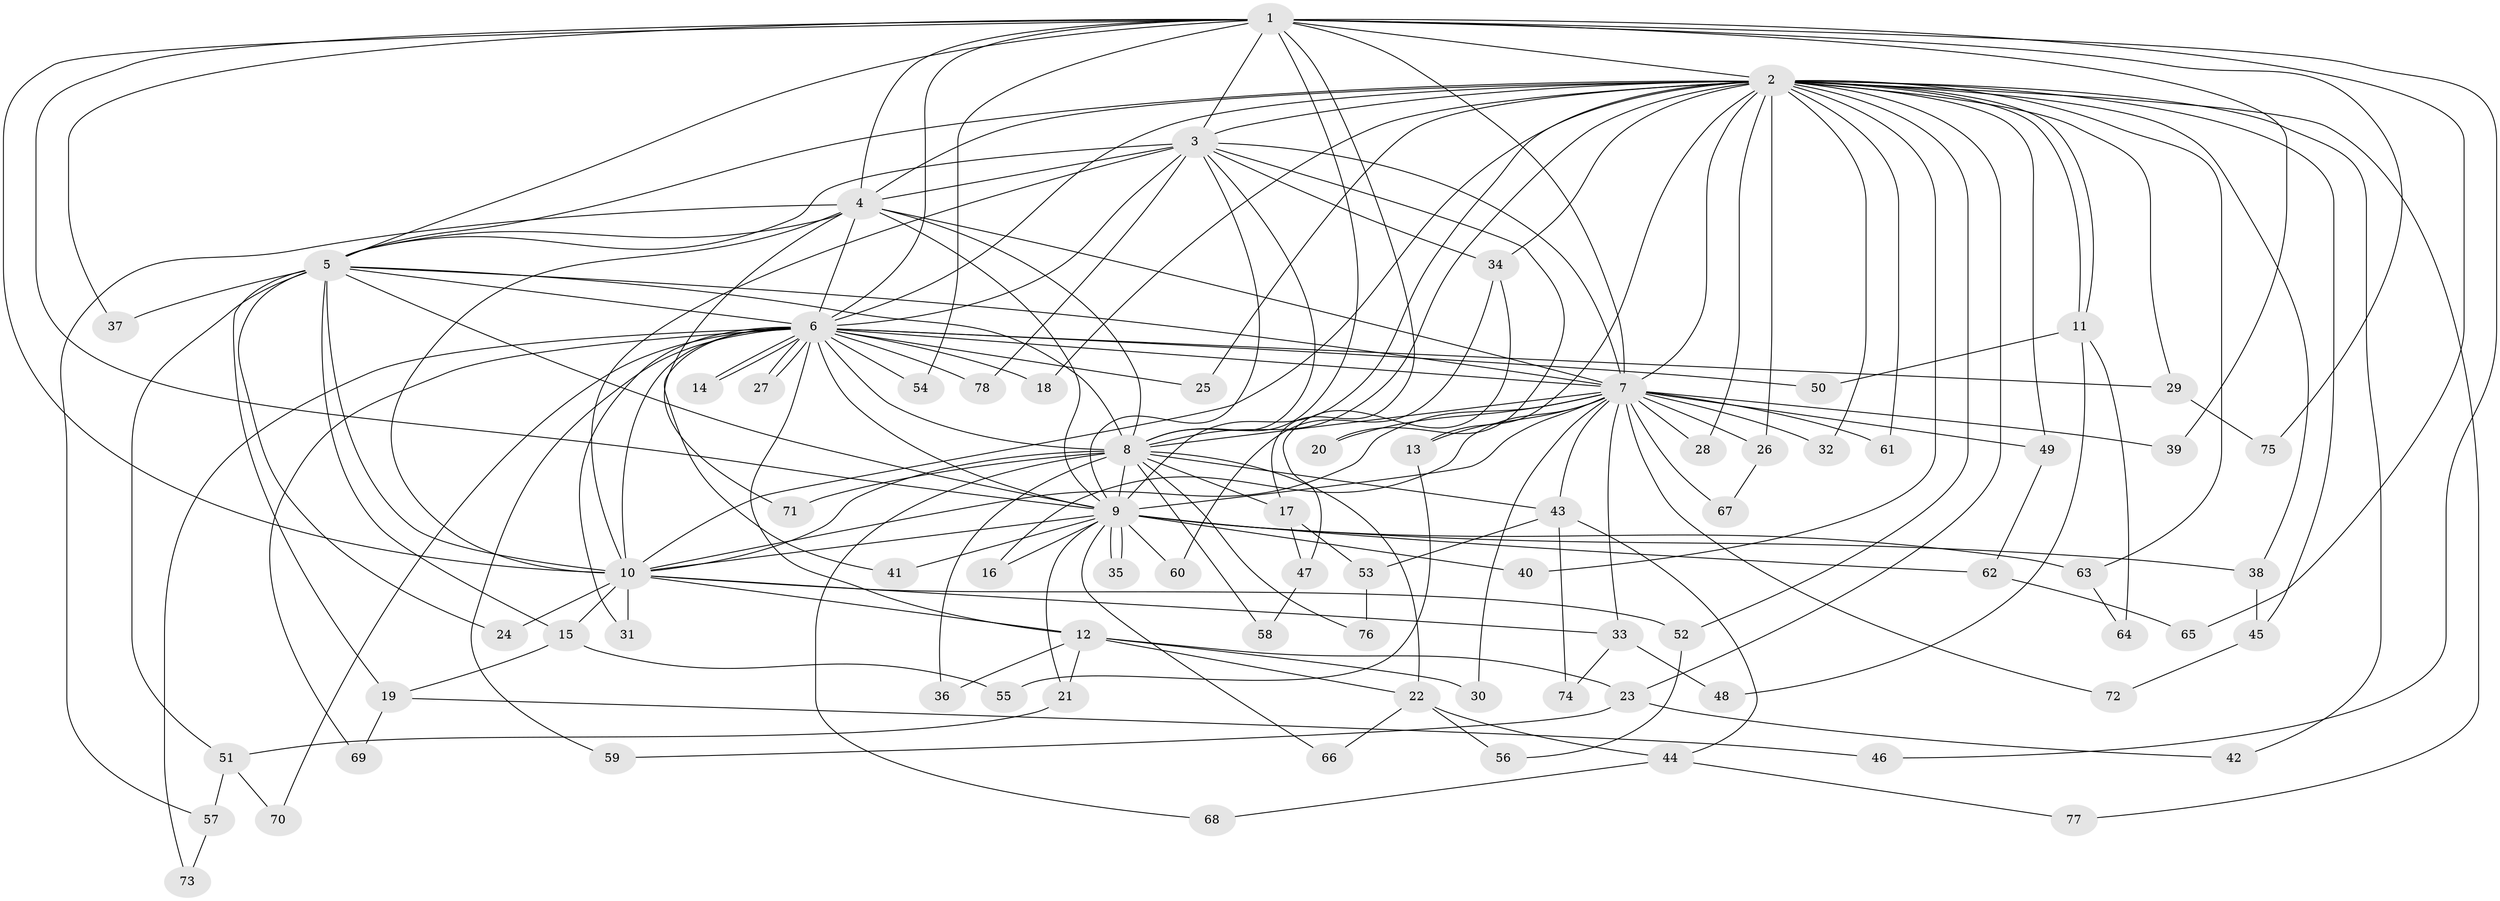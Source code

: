 // Generated by graph-tools (version 1.1) at 2025/35/03/09/25 02:35:07]
// undirected, 78 vertices, 181 edges
graph export_dot {
graph [start="1"]
  node [color=gray90,style=filled];
  1;
  2;
  3;
  4;
  5;
  6;
  7;
  8;
  9;
  10;
  11;
  12;
  13;
  14;
  15;
  16;
  17;
  18;
  19;
  20;
  21;
  22;
  23;
  24;
  25;
  26;
  27;
  28;
  29;
  30;
  31;
  32;
  33;
  34;
  35;
  36;
  37;
  38;
  39;
  40;
  41;
  42;
  43;
  44;
  45;
  46;
  47;
  48;
  49;
  50;
  51;
  52;
  53;
  54;
  55;
  56;
  57;
  58;
  59;
  60;
  61;
  62;
  63;
  64;
  65;
  66;
  67;
  68;
  69;
  70;
  71;
  72;
  73;
  74;
  75;
  76;
  77;
  78;
  1 -- 2;
  1 -- 3;
  1 -- 4;
  1 -- 5;
  1 -- 6;
  1 -- 7;
  1 -- 8;
  1 -- 9;
  1 -- 10;
  1 -- 17;
  1 -- 37;
  1 -- 39;
  1 -- 46;
  1 -- 54;
  1 -- 65;
  1 -- 75;
  2 -- 3;
  2 -- 4;
  2 -- 5;
  2 -- 6;
  2 -- 7;
  2 -- 8;
  2 -- 9;
  2 -- 10;
  2 -- 11;
  2 -- 11;
  2 -- 13;
  2 -- 18;
  2 -- 23;
  2 -- 25;
  2 -- 26;
  2 -- 28;
  2 -- 29;
  2 -- 32;
  2 -- 34;
  2 -- 38;
  2 -- 40;
  2 -- 42;
  2 -- 45;
  2 -- 49;
  2 -- 52;
  2 -- 61;
  2 -- 63;
  2 -- 77;
  3 -- 4;
  3 -- 5;
  3 -- 6;
  3 -- 7;
  3 -- 8;
  3 -- 9;
  3 -- 10;
  3 -- 20;
  3 -- 34;
  3 -- 78;
  4 -- 5;
  4 -- 6;
  4 -- 7;
  4 -- 8;
  4 -- 9;
  4 -- 10;
  4 -- 57;
  4 -- 71;
  5 -- 6;
  5 -- 7;
  5 -- 8;
  5 -- 9;
  5 -- 10;
  5 -- 15;
  5 -- 19;
  5 -- 24;
  5 -- 37;
  5 -- 51;
  6 -- 7;
  6 -- 8;
  6 -- 9;
  6 -- 10;
  6 -- 12;
  6 -- 14;
  6 -- 14;
  6 -- 18;
  6 -- 25;
  6 -- 27;
  6 -- 27;
  6 -- 29;
  6 -- 31;
  6 -- 41;
  6 -- 50;
  6 -- 54;
  6 -- 59;
  6 -- 69;
  6 -- 70;
  6 -- 73;
  6 -- 78;
  7 -- 8;
  7 -- 9;
  7 -- 10;
  7 -- 13;
  7 -- 16;
  7 -- 20;
  7 -- 26;
  7 -- 28;
  7 -- 30;
  7 -- 32;
  7 -- 33;
  7 -- 39;
  7 -- 43;
  7 -- 49;
  7 -- 61;
  7 -- 67;
  7 -- 72;
  8 -- 9;
  8 -- 10;
  8 -- 17;
  8 -- 22;
  8 -- 36;
  8 -- 43;
  8 -- 58;
  8 -- 68;
  8 -- 71;
  8 -- 76;
  9 -- 10;
  9 -- 16;
  9 -- 21;
  9 -- 35;
  9 -- 35;
  9 -- 38;
  9 -- 40;
  9 -- 41;
  9 -- 60;
  9 -- 62;
  9 -- 63;
  9 -- 66;
  10 -- 12;
  10 -- 15;
  10 -- 24;
  10 -- 31;
  10 -- 33;
  10 -- 52;
  11 -- 48;
  11 -- 50;
  11 -- 64;
  12 -- 21;
  12 -- 22;
  12 -- 23;
  12 -- 30;
  12 -- 36;
  13 -- 55;
  15 -- 19;
  15 -- 55;
  17 -- 47;
  17 -- 53;
  19 -- 46;
  19 -- 69;
  21 -- 51;
  22 -- 44;
  22 -- 56;
  22 -- 66;
  23 -- 42;
  23 -- 59;
  26 -- 67;
  29 -- 75;
  33 -- 48;
  33 -- 74;
  34 -- 47;
  34 -- 60;
  38 -- 45;
  43 -- 44;
  43 -- 53;
  43 -- 74;
  44 -- 68;
  44 -- 77;
  45 -- 72;
  47 -- 58;
  49 -- 62;
  51 -- 57;
  51 -- 70;
  52 -- 56;
  53 -- 76;
  57 -- 73;
  62 -- 65;
  63 -- 64;
}
